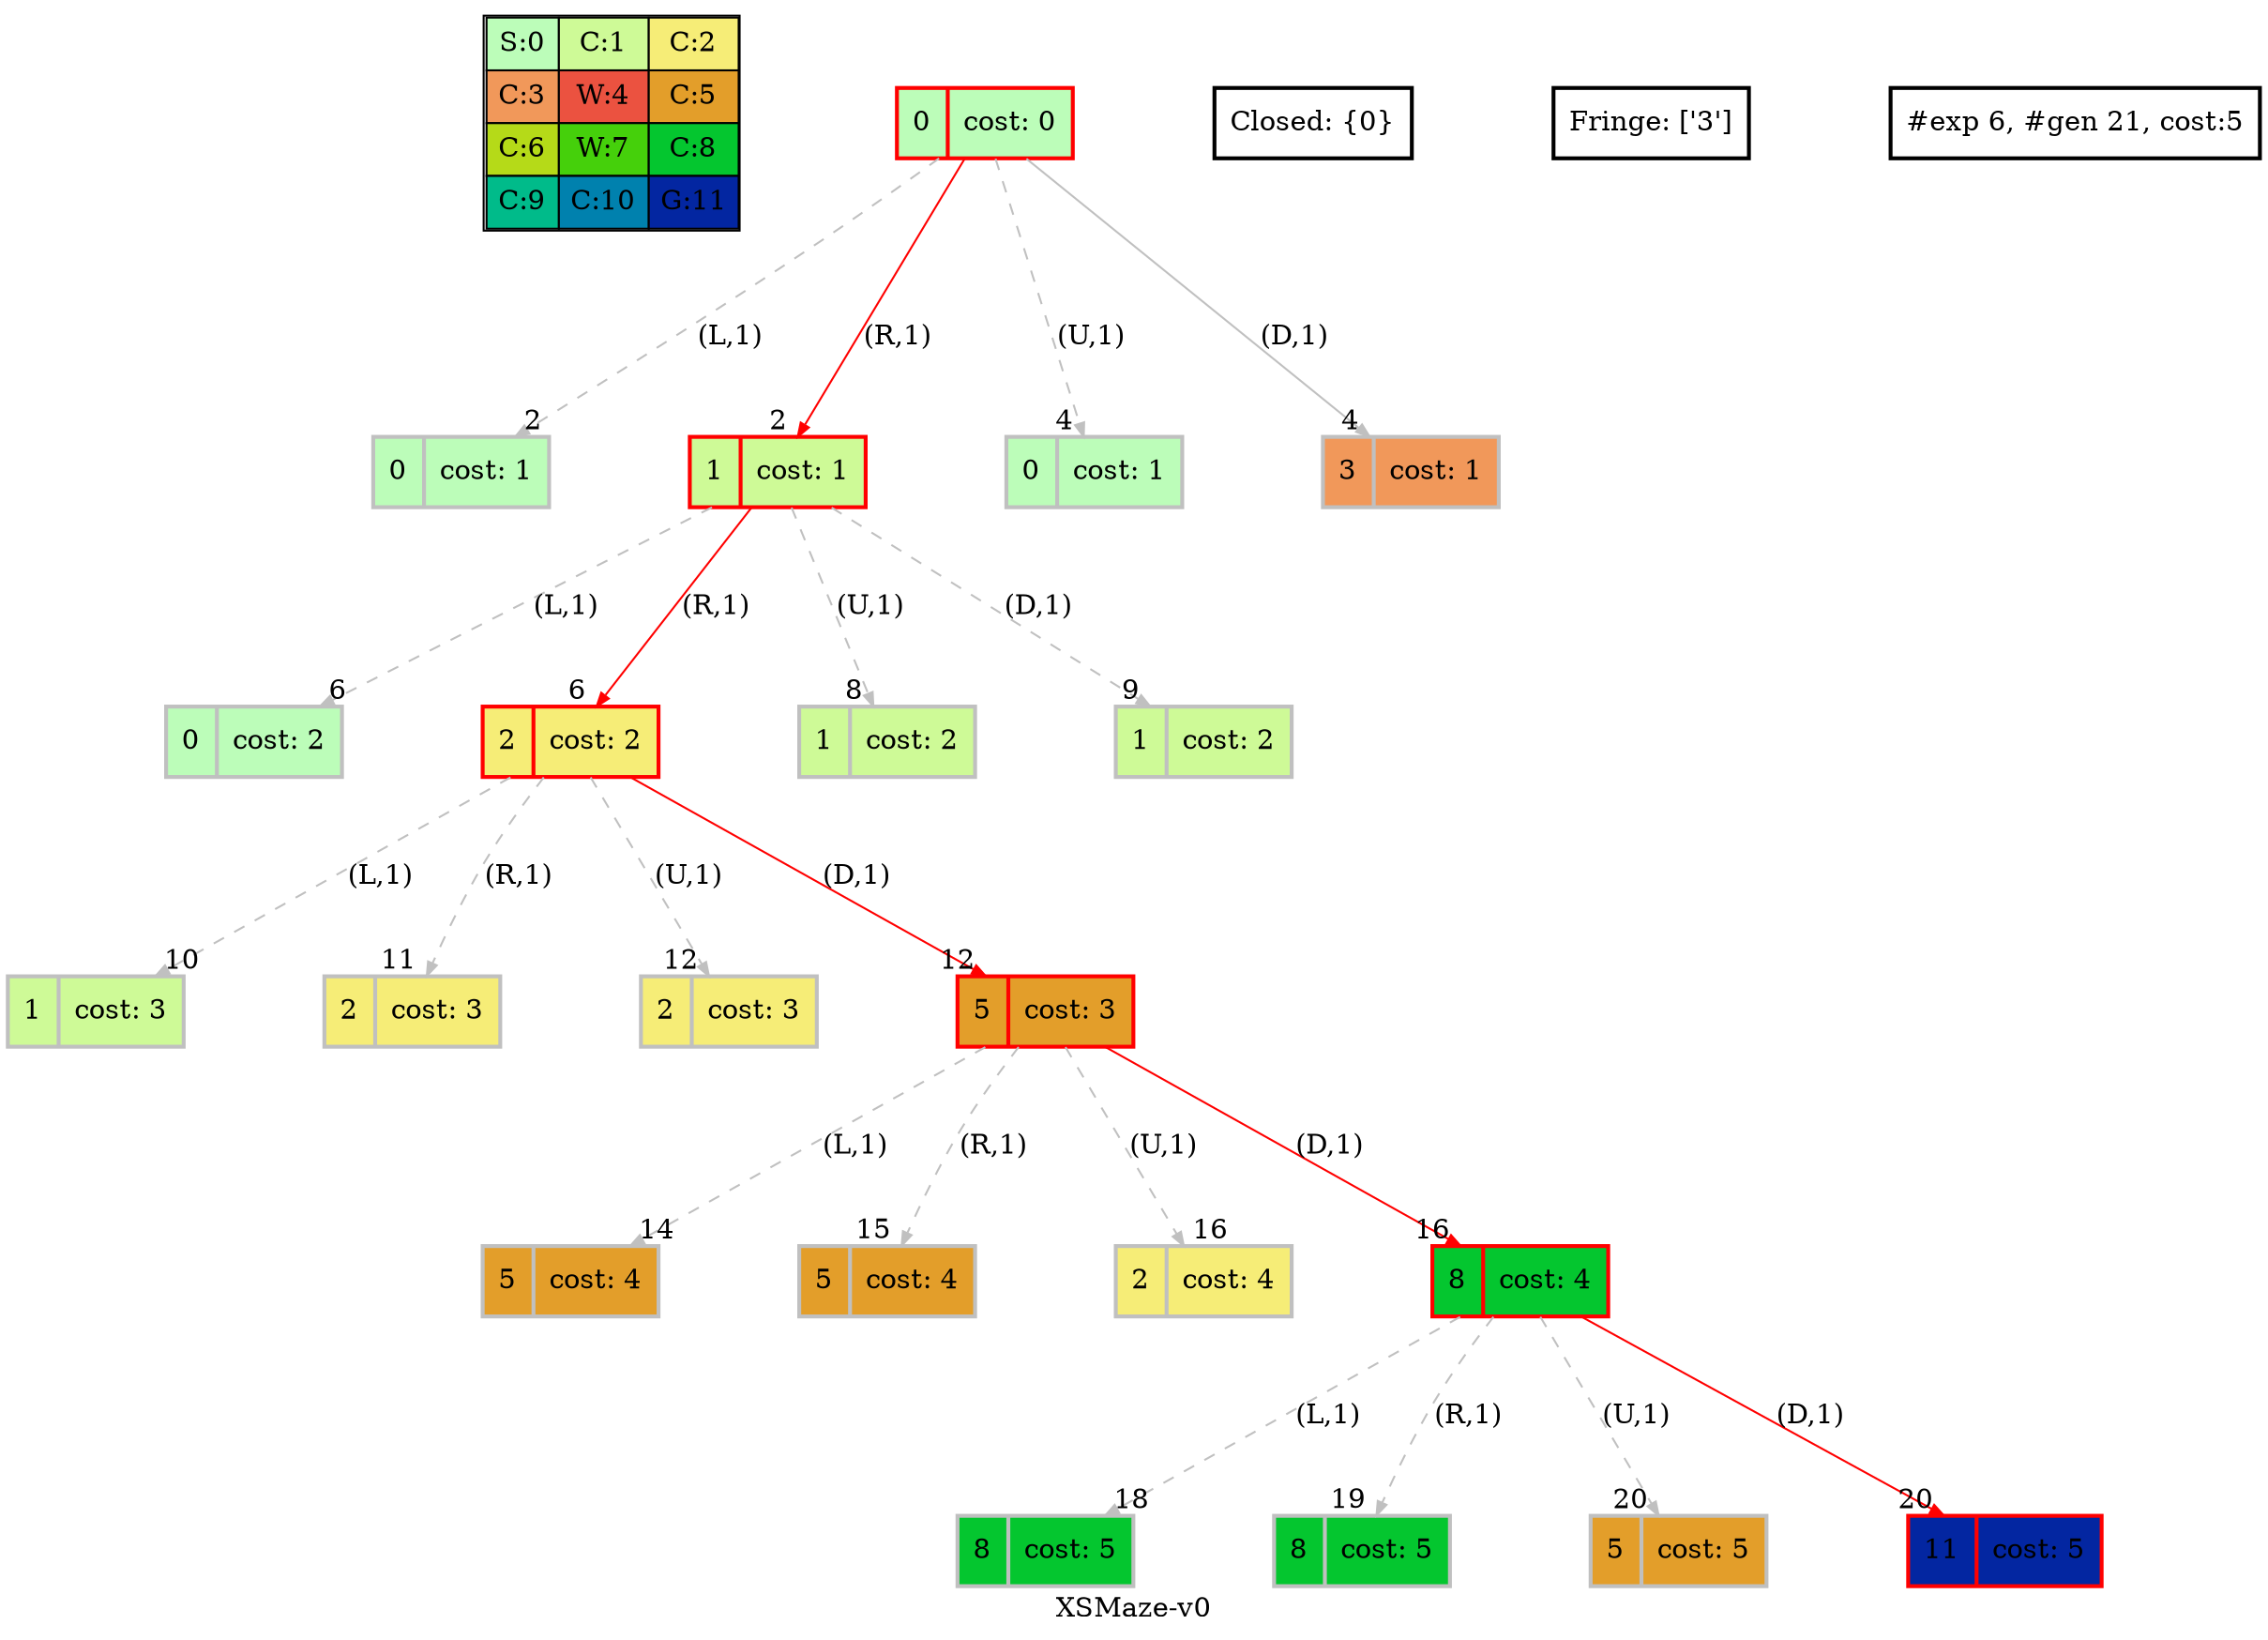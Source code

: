 digraph XSMaze { label="XSMaze-v0" nodesep=1 ranksep="1.2" node [shape=record penwidth=2] edge [arrowsize=0.7] 
subgraph MAP {label=Map;map [shape=plaintext label=<<table border="1" cellpadding="5" cellspacing="0" cellborder="1"><tr><td bgcolor="0.32745098 0.267733   0.99083125 1.        ">S:0</td><td bgcolor="0.24117647 0.39545121 0.97940977 1.        ">C:1</td><td bgcolor="0.15490196 0.51591783 0.96349314 1.        ">C:2</td></tr><tr><td bgcolor="0.06862745 0.62692381 0.94315443 1.        ">C:3</td><td bgcolor="0.01764706 0.72643357 0.91848699 1.        ">W:4</td><td bgcolor="0.10392157 0.81262237 0.88960401 1.        ">C:5</td></tr><tr><td bgcolor="0.19803922 0.88960401 0.8534438  1.        ">C:6</td><td bgcolor="0.28431373 0.94315443 0.81619691 1.        ">W:7</td><td bgcolor="0.37058824 0.97940977 0.77520398 1.        ">C:8</td></tr><tr><td bgcolor="0.45686275 0.99770518 0.73065313 1.        ">C:9</td><td bgcolor="0.54313725 0.99770518 0.68274886 1.        ">C:10</td><td bgcolor="0.62941176 0.97940977 0.63171101 1.        ">G:11</td></tr></table>>]} 
"0_0" [label="<f0>0 |<f1> cost: 0" style=filled color=grey fillcolor="0.32745098 0.267733   0.99083125 1.        "];  
"0_0.0-0" [label="<f0>0 |<f1> cost: 1" style=filled color=grey fillcolor="0.32745098 0.267733   0.99083125 1.        "];   "0_0" -> "0_0.0-0" [label="(L,1)" headlabel=" 2 " style="dashed" color=grey ]; "0_c" [label="Closed: {0}" shape=box]; "0_fr" [label="Fringe: []" shape=box];
"0_0" [label="<f0>0 |<f1> cost: 0" style=filled color=black color=red fillcolor="0.32745098 0.267733   0.99083125 1.        "];  "0_0.1-1" [label="<f0>1 |<f1> cost: 1" style=filled color=grey color=red fillcolor="0.24117647 0.39545121 0.97940977 1.        "];   "0_0" -> "0_0.1-1" [label="(R,1)" headlabel=" 2 " style="" color=grey color=red ]; "0_c" [label="Closed: {0}" shape=box]; "0_fr" [label="Fringe: []" shape=box];
"0_0.0-2" [label="<f0>0 |<f1> cost: 1" style=filled color=grey fillcolor="0.32745098 0.267733   0.99083125 1.        "];   "0_0" -> "0_0.0-2" [label="(U,1)" headlabel=" 4 " style="dashed" color=grey ]; "0_c" [label="Closed: {0}" shape=box]; "0_fr" [label="Fringe: ['1']" shape=box];
"0_0.3-3" [label="<f0>3 |<f1> cost: 1" style=filled color=grey fillcolor="0.06862745 0.62692381 0.94315443 1.        "];   "0_0" -> "0_0.3-3" [label="(D,1)" headlabel=" 4 " style="" color=grey ]; "0_c" [label="Closed: {0}" shape=box]; "0_fr" [label="Fringe: ['1']" shape=box];
"0_0.1.0-0" [label="<f0>0 |<f1> cost: 2" style=filled color=grey fillcolor="0.32745098 0.267733   0.99083125 1.        "];   "0_0.1-1" -> "0_0.1.0-0" [label="(L,1)" headlabel=" 6 " style="dashed" color=grey ]; "0_c" [label="Closed: {0}" shape=box]; "0_fr" [label="Fringe: ['3']" shape=box];
"0_0.1-1" [label="<f0>1 |<f1> cost: 1" style=filled color=black color=red fillcolor="0.24117647 0.39545121 0.97940977 1.        "];  "0_0.1.2-1" [label="<f0>2 |<f1> cost: 2" style=filled color=grey color=red fillcolor="0.15490196 0.51591783 0.96349314 1.        "];   "0_0.1-1" -> "0_0.1.2-1" [label="(R,1)" headlabel=" 6 " style="" color=grey color=red ]; "0_c" [label="Closed: {0}" shape=box]; "0_fr" [label="Fringe: ['3']" shape=box];
"0_0.1.1-2" [label="<f0>1 |<f1> cost: 2" style=filled color=grey fillcolor="0.24117647 0.39545121 0.97940977 1.        "];   "0_0.1-1" -> "0_0.1.1-2" [label="(U,1)" headlabel=" 8 " style="dashed" color=grey ]; "0_c" [label="Closed: {0}" shape=box]; "0_fr" [label="Fringe: ['3', '2']" shape=box];
"0_0.1.1-3" [label="<f0>1 |<f1> cost: 2" style=filled color=grey fillcolor="0.24117647 0.39545121 0.97940977 1.        "];   "0_0.1-1" -> "0_0.1.1-3" [label="(D,1)" headlabel=" 9 " style="dashed" color=grey ]; "0_c" [label="Closed: {0}" shape=box]; "0_fr" [label="Fringe: ['3', '2']" shape=box];
"0_0.1.2.1-0" [label="<f0>1 |<f1> cost: 3" style=filled color=grey fillcolor="0.24117647 0.39545121 0.97940977 1.        "];   "0_0.1.2-1" -> "0_0.1.2.1-0" [label="(L,1)" headlabel=" 10 " style="dashed" color=grey ]; "0_c" [label="Closed: {0}" shape=box]; "0_fr" [label="Fringe: ['3']" shape=box];
"0_0.1.2.2-1" [label="<f0>2 |<f1> cost: 3" style=filled color=grey fillcolor="0.15490196 0.51591783 0.96349314 1.        "];   "0_0.1.2-1" -> "0_0.1.2.2-1" [label="(R,1)" headlabel=" 11 " style="dashed" color=grey ]; "0_c" [label="Closed: {0}" shape=box]; "0_fr" [label="Fringe: ['3']" shape=box];
"0_0.1.2.2-2" [label="<f0>2 |<f1> cost: 3" style=filled color=grey fillcolor="0.15490196 0.51591783 0.96349314 1.        "];   "0_0.1.2-1" -> "0_0.1.2.2-2" [label="(U,1)" headlabel=" 12 " style="dashed" color=grey ]; "0_c" [label="Closed: {0}" shape=box]; "0_fr" [label="Fringe: ['3']" shape=box];
"0_0.1.2-1" [label="<f0>2 |<f1> cost: 2" style=filled color=black color=red fillcolor="0.15490196 0.51591783 0.96349314 1.        "];  "0_0.1.2.5-3" [label="<f0>5 |<f1> cost: 3" style=filled color=grey color=red fillcolor="0.10392157 0.81262237 0.88960401 1.        "];   "0_0.1.2-1" -> "0_0.1.2.5-3" [label="(D,1)" headlabel=" 12 " style="" color=grey color=red ]; "0_c" [label="Closed: {0}" shape=box]; "0_fr" [label="Fringe: ['3']" shape=box];
"0_0.1.2.5.5-0" [label="<f0>5 |<f1> cost: 4" style=filled color=grey fillcolor="0.10392157 0.81262237 0.88960401 1.        "];   "0_0.1.2.5-3" -> "0_0.1.2.5.5-0" [label="(L,1)" headlabel=" 14 " style="dashed" color=grey ]; "0_c" [label="Closed: {0}" shape=box]; "0_fr" [label="Fringe: ['3']" shape=box];
"0_0.1.2.5.5-1" [label="<f0>5 |<f1> cost: 4" style=filled color=grey fillcolor="0.10392157 0.81262237 0.88960401 1.        "];   "0_0.1.2.5-3" -> "0_0.1.2.5.5-1" [label="(R,1)" headlabel=" 15 " style="dashed" color=grey ]; "0_c" [label="Closed: {0}" shape=box]; "0_fr" [label="Fringe: ['3']" shape=box];
"0_0.1.2.5.2-2" [label="<f0>2 |<f1> cost: 4" style=filled color=grey fillcolor="0.15490196 0.51591783 0.96349314 1.        "];   "0_0.1.2.5-3" -> "0_0.1.2.5.2-2" [label="(U,1)" headlabel=" 16 " style="dashed" color=grey ]; "0_c" [label="Closed: {0}" shape=box]; "0_fr" [label="Fringe: ['3']" shape=box];
"0_0.1.2.5-3" [label="<f0>5 |<f1> cost: 3" style=filled color=black color=red fillcolor="0.10392157 0.81262237 0.88960401 1.        "];  "0_0.1.2.5.8-3" [label="<f0>8 |<f1> cost: 4" style=filled color=grey color=red fillcolor="0.37058824 0.97940977 0.77520398 1.        "];   "0_0.1.2.5-3" -> "0_0.1.2.5.8-3" [label="(D,1)" headlabel=" 16 " style="" color=grey color=red ]; "0_c" [label="Closed: {0}" shape=box]; "0_fr" [label="Fringe: ['3']" shape=box];
"0_0.1.2.5.8.8-0" [label="<f0>8 |<f1> cost: 5" style=filled color=grey fillcolor="0.37058824 0.97940977 0.77520398 1.        "];   "0_0.1.2.5.8-3" -> "0_0.1.2.5.8.8-0" [label="(L,1)" headlabel=" 18 " style="dashed" color=grey ]; "0_c" [label="Closed: {0}" shape=box]; "0_fr" [label="Fringe: ['3']" shape=box];
"0_0.1.2.5.8.8-1" [label="<f0>8 |<f1> cost: 5" style=filled color=grey fillcolor="0.37058824 0.97940977 0.77520398 1.        "];   "0_0.1.2.5.8-3" -> "0_0.1.2.5.8.8-1" [label="(R,1)" headlabel=" 19 " style="dashed" color=grey ]; "0_c" [label="Closed: {0}" shape=box]; "0_fr" [label="Fringe: ['3']" shape=box];
"0_0.1.2.5.8.5-2" [label="<f0>5 |<f1> cost: 5" style=filled color=grey fillcolor="0.10392157 0.81262237 0.88960401 1.        "];   "0_0.1.2.5.8-3" -> "0_0.1.2.5.8.5-2" [label="(U,1)" headlabel=" 20 " style="dashed" color=grey ]; "0_c" [label="Closed: {0}" shape=box]; "0_fr" [label="Fringe: ['3']" shape=box];

"0_0.1.2.5.8-3" [label="<f0>8 |<f1> cost: 4" style=filled color=black color=red fillcolor="0.37058824 0.97940977 0.77520398 1.        "];  "0_0.1.2.5.8.11-3" [label="<f0>11 |<f1> cost: 5" style=filled color=black color=red fillcolor="0.62941176 0.97940977 0.63171101 1.        "]; /*GOALSTATE*/  "0_0.1.2.5.8-3" -> "0_0.1.2.5.8.11-3" [label="(D,1)" headlabel=" 20 " style="" color=grey color=red ]; "0_c" [label="Closed: {0}" shape=box]; "0_fr" [label="Fringe: ['3']" shape=box]
"#exp 6, #gen 21, cost:5" [ shape=box ]; }

